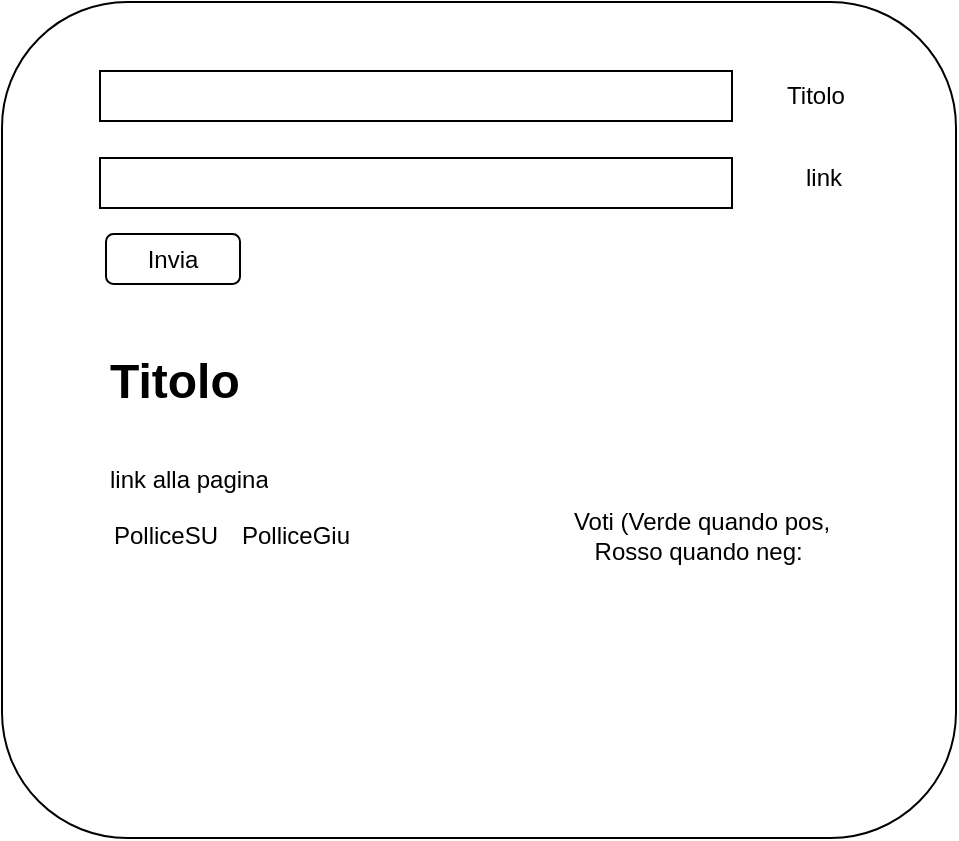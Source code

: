 <mxfile>
    <diagram id="-JVGgnNMzfIMVcYhtigh" name="Page-1">
        <mxGraphModel dx="1039" dy="474" grid="0" gridSize="10" guides="1" tooltips="1" connect="1" arrows="1" fold="1" page="1" pageScale="1" pageWidth="827" pageHeight="1169" math="0" shadow="0">
            <root>
                <mxCell id="0"/>
                <mxCell id="1" parent="0"/>
                <mxCell id="2" value="" style="rounded=1;whiteSpace=wrap;html=1;" vertex="1" parent="1">
                    <mxGeometry x="159" y="43" width="477" height="418" as="geometry"/>
                </mxCell>
                <mxCell id="3" value="" style="rounded=0;whiteSpace=wrap;html=1;" vertex="1" parent="1">
                    <mxGeometry x="208" y="77.5" width="316" height="25" as="geometry"/>
                </mxCell>
                <mxCell id="4" value="Titolo" style="text;html=1;strokeColor=none;fillColor=none;align=center;verticalAlign=middle;whiteSpace=wrap;rounded=0;" vertex="1" parent="1">
                    <mxGeometry x="536" y="75" width="60" height="30" as="geometry"/>
                </mxCell>
                <mxCell id="5" value="" style="rounded=0;whiteSpace=wrap;html=1;" vertex="1" parent="1">
                    <mxGeometry x="208" y="121" width="316" height="25" as="geometry"/>
                </mxCell>
                <mxCell id="6" value="link" style="text;html=1;strokeColor=none;fillColor=none;align=center;verticalAlign=middle;whiteSpace=wrap;rounded=0;" vertex="1" parent="1">
                    <mxGeometry x="540" y="116" width="60" height="30" as="geometry"/>
                </mxCell>
                <mxCell id="7" value="Invia" style="rounded=1;whiteSpace=wrap;html=1;" vertex="1" parent="1">
                    <mxGeometry x="211" y="159" width="67" height="25" as="geometry"/>
                </mxCell>
                <mxCell id="8" value="&lt;h1&gt;&lt;span style=&quot;background-color: initial;&quot;&gt;Titolo&lt;/span&gt;&lt;/h1&gt;&lt;h1&gt;&lt;span style=&quot;font-size: 12px; font-weight: 400;&quot;&gt;link alla pagina&lt;/span&gt;&lt;/h1&gt;" style="text;html=1;strokeColor=none;fillColor=none;spacing=5;spacingTop=-20;whiteSpace=wrap;overflow=hidden;rounded=0;" vertex="1" parent="1">
                    <mxGeometry x="208" y="213" width="394" height="112" as="geometry"/>
                </mxCell>
                <mxCell id="11" value="PolliceSU" style="text;html=1;strokeColor=none;fillColor=none;align=center;verticalAlign=middle;whiteSpace=wrap;rounded=0;" vertex="1" parent="1">
                    <mxGeometry x="211" y="295" width="60" height="30" as="geometry"/>
                </mxCell>
                <mxCell id="12" value="PolliceGiu" style="text;html=1;strokeColor=none;fillColor=none;align=center;verticalAlign=middle;whiteSpace=wrap;rounded=0;" vertex="1" parent="1">
                    <mxGeometry x="276" y="295" width="60" height="30" as="geometry"/>
                </mxCell>
                <mxCell id="13" value="Voti (Verde quando pos, Rosso quando neg:&amp;nbsp;" style="text;html=1;strokeColor=none;fillColor=none;align=center;verticalAlign=middle;whiteSpace=wrap;rounded=0;" vertex="1" parent="1">
                    <mxGeometry x="433" y="295" width="152" height="30" as="geometry"/>
                </mxCell>
            </root>
        </mxGraphModel>
    </diagram>
</mxfile>
